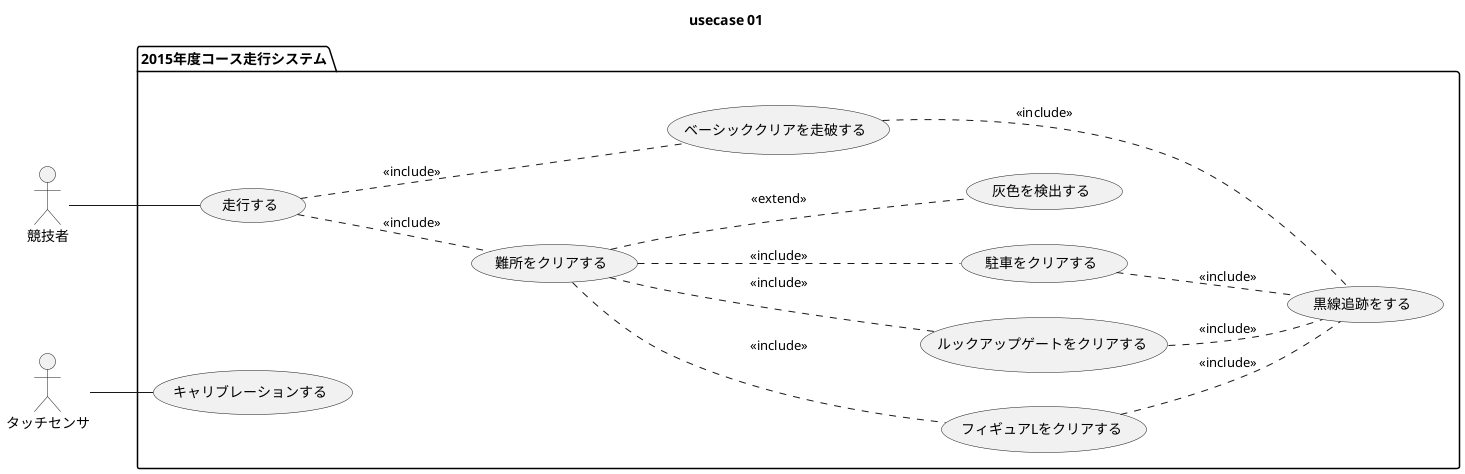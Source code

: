 @startuml

title usecase 01

actor 競技者 as user
actor タッチセンサ as robo

left to right direction

package "2015年度コース走行システム" {

    usecase 走行する as run
    usecase 難所をクリアする as obs
    usecase キャリブレーションする as calib
    usecase ベーシッククリアを走破する as basic
    usecase フィギュアLをクリアする as figy
    usecase ルックアップゲートをクリアする as gate
    usecase 駐車をクリアする as park
    usecase 黒線追跡をする as trace
    usecase 灰色を検出する as glay
}

user -- run
robo -- calib
run  .. obs   : <<include>>
run  .. basic : <<include>>
obs  .. figy  : <<include>>
obs  .. gate  : <<include>>
obs  .. park  : <<include>>
basic .. trace: <<include>>
park .. trace : <<include>>
gate .. trace : <<include>>
figy .. trace : <<include>>
obs .. glay   : <<extend>>

@enduml

